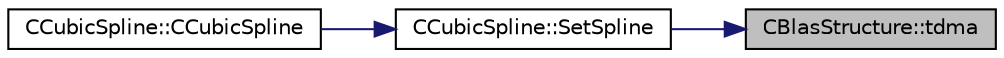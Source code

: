 digraph "CBlasStructure::tdma"
{
 // LATEX_PDF_SIZE
  edge [fontname="Helvetica",fontsize="10",labelfontname="Helvetica",labelfontsize="10"];
  node [fontname="Helvetica",fontsize="10",shape=record];
  rankdir="RL";
  Node1 [label="CBlasStructure::tdma",height=0.2,width=0.4,color="black", fillcolor="grey75", style="filled", fontcolor="black",tooltip="Algorithm to solve a linear system with a tridiagonal matrix."];
  Node1 -> Node2 [dir="back",color="midnightblue",fontsize="10",style="solid",fontname="Helvetica"];
  Node2 [label="CCubicSpline::SetSpline",height=0.2,width=0.4,color="black", fillcolor="white", style="filled",URL="$classCCubicSpline.html#adebd09a8541c796bef56126c6dac8217",tooltip="Build the spline."];
  Node2 -> Node3 [dir="back",color="midnightblue",fontsize="10",style="solid",fontname="Helvetica"];
  Node3 [label="CCubicSpline::CCubicSpline",height=0.2,width=0.4,color="black", fillcolor="white", style="filled",URL="$classCCubicSpline.html#a54563f11c26c56e03c2eb1a792fce067",tooltip="Constructor of the CCubicSpline class (defaults to natural spline)."];
}
